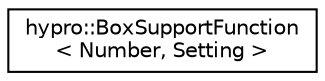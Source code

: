 digraph "Graphical Class Hierarchy"
{
  edge [fontname="Helvetica",fontsize="10",labelfontname="Helvetica",labelfontsize="10"];
  node [fontname="Helvetica",fontsize="10",shape=record];
  rankdir="LR";
  Node1 [label="hypro::BoxSupportFunction\l\< Number, Setting \>",height=0.2,width=0.4,color="black", fillcolor="white", style="filled",URL="$classhypro_1_1BoxSupportFunction.html"];
}
